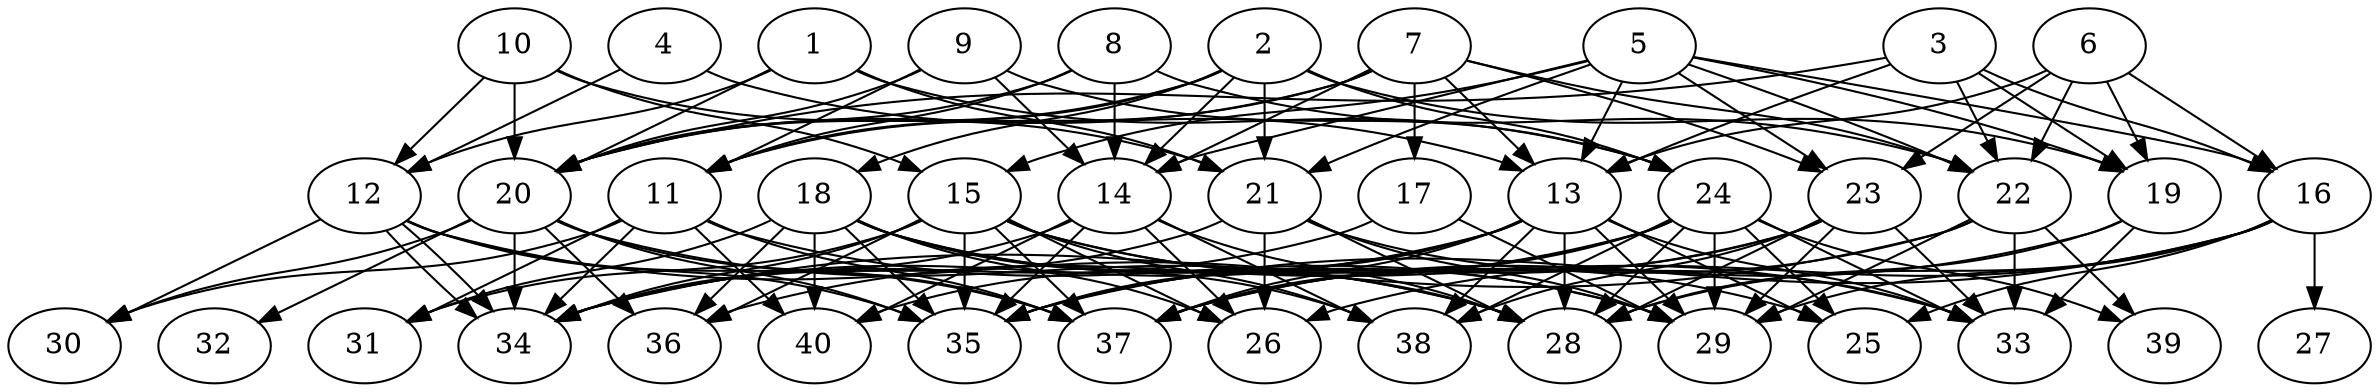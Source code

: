 // DAG (tier=3-complex, mode=data, n=40, ccr=0.512, fat=0.775, density=0.654, regular=0.331, jump=0.317, mindata=4194304, maxdata=33554432)
// DAG automatically generated by daggen at Sun Aug 24 16:33:35 2025
// /home/ermia/Project/Environments/daggen/bin/daggen --dot --ccr 0.512 --fat 0.775 --regular 0.331 --density 0.654 --jump 0.317 --mindata 4194304 --maxdata 33554432 -n 40 
digraph G {
  1 [size="28462553031924723712", alpha="0.00", expect_size="14231276515962361856"]
  1 -> 12 [size ="8972049242390528"]
  1 -> 20 [size ="8972049242390528"]
  1 -> 21 [size ="8972049242390528"]
  1 -> 24 [size ="8972049242390528"]
  2 [size="18107444992350477090816", alpha="0.18", expect_size="9053722496175238545408"]
  2 -> 11 [size ="5516472235327488"]
  2 -> 14 [size ="5516472235327488"]
  2 -> 18 [size ="5516472235327488"]
  2 -> 19 [size ="5516472235327488"]
  2 -> 20 [size ="5516472235327488"]
  2 -> 21 [size ="5516472235327488"]
  2 -> 24 [size ="5516472235327488"]
  3 [size="1478028507139251634176", alpha="0.12", expect_size="739014253569625817088"]
  3 -> 13 [size ="1038034673860608"]
  3 -> 16 [size ="1038034673860608"]
  3 -> 19 [size ="1038034673860608"]
  3 -> 20 [size ="1038034673860608"]
  3 -> 22 [size ="1038034673860608"]
  4 [size="4451336161187452416", alpha="0.13", expect_size="2225668080593726208"]
  4 -> 12 [size ="5625858618294272"]
  4 -> 13 [size ="5625858618294272"]
  5 [size="21930932822935076864000", alpha="0.04", expect_size="10965466411467538432000"]
  5 -> 13 [size ="6267986562252800"]
  5 -> 14 [size ="6267986562252800"]
  5 -> 15 [size ="6267986562252800"]
  5 -> 16 [size ="6267986562252800"]
  5 -> 19 [size ="6267986562252800"]
  5 -> 21 [size ="6267986562252800"]
  5 -> 22 [size ="6267986562252800"]
  5 -> 23 [size ="6267986562252800"]
  6 [size="71668339434611968", alpha="0.01", expect_size="35834169717305984"]
  6 -> 13 [size ="6966547046203392"]
  6 -> 16 [size ="6966547046203392"]
  6 -> 19 [size ="6966547046203392"]
  6 -> 22 [size ="6966547046203392"]
  6 -> 23 [size ="6966547046203392"]
  7 [size="2233756807933884672", alpha="0.11", expect_size="1116878403966942336"]
  7 -> 11 [size ="945569673510912"]
  7 -> 13 [size ="945569673510912"]
  7 -> 14 [size ="945569673510912"]
  7 -> 17 [size ="945569673510912"]
  7 -> 20 [size ="945569673510912"]
  7 -> 22 [size ="945569673510912"]
  7 -> 23 [size ="945569673510912"]
  8 [size="34809677138816342687744", alpha="0.19", expect_size="17404838569408171343872"]
  8 -> 11 [size ="8528840326381568"]
  8 -> 14 [size ="8528840326381568"]
  8 -> 20 [size ="8528840326381568"]
  8 -> 22 [size ="8528840326381568"]
  9 [size="10924875052566882287616", alpha="0.07", expect_size="5462437526283441143808"]
  9 -> 11 [size ="3938833649369088"]
  9 -> 14 [size ="3938833649369088"]
  9 -> 20 [size ="3938833649369088"]
  9 -> 24 [size ="3938833649369088"]
  10 [size="4416835600702605824", alpha="0.14", expect_size="2208417800351302912"]
  10 -> 12 [size ="2502216413872128"]
  10 -> 15 [size ="2502216413872128"]
  10 -> 20 [size ="2502216413872128"]
  10 -> 21 [size ="2502216413872128"]
  11 [size="19601056235535712256", alpha="0.14", expect_size="9800528117767856128"]
  11 -> 29 [size ="8303526073597952"]
  11 -> 30 [size ="8303526073597952"]
  11 -> 31 [size ="8303526073597952"]
  11 -> 34 [size ="8303526073597952"]
  11 -> 37 [size ="8303526073597952"]
  11 -> 40 [size ="8303526073597952"]
  12 [size="24455425205535940542464", alpha="0.13", expect_size="12227712602767970271232"]
  12 -> 28 [size ="6740210591203328"]
  12 -> 30 [size ="6740210591203328"]
  12 -> 34 [size ="6740210591203328"]
  12 -> 34 [size ="6740210591203328"]
  12 -> 35 [size ="6740210591203328"]
  12 -> 37 [size ="6740210591203328"]
  13 [size="11093284565209780224", alpha="0.13", expect_size="5546642282604890112"]
  13 -> 25 [size ="5838997041446912"]
  13 -> 28 [size ="5838997041446912"]
  13 -> 29 [size ="5838997041446912"]
  13 -> 33 [size ="5838997041446912"]
  13 -> 34 [size ="5838997041446912"]
  13 -> 35 [size ="5838997041446912"]
  13 -> 37 [size ="5838997041446912"]
  13 -> 38 [size ="5838997041446912"]
  13 -> 40 [size ="5838997041446912"]
  14 [size="9763197352541528522752", alpha="0.16", expect_size="4881598676270764261376"]
  14 -> 26 [size ="3654416410345472"]
  14 -> 28 [size ="3654416410345472"]
  14 -> 34 [size ="3654416410345472"]
  14 -> 35 [size ="3654416410345472"]
  14 -> 38 [size ="3654416410345472"]
  14 -> 40 [size ="3654416410345472"]
  15 [size="10264083870740232798208", alpha="0.11", expect_size="5132041935370116399104"]
  15 -> 25 [size ="3778360987615232"]
  15 -> 26 [size ="3778360987615232"]
  15 -> 31 [size ="3778360987615232"]
  15 -> 33 [size ="3778360987615232"]
  15 -> 34 [size ="3778360987615232"]
  15 -> 35 [size ="3778360987615232"]
  15 -> 36 [size ="3778360987615232"]
  15 -> 37 [size ="3778360987615232"]
  15 -> 38 [size ="3778360987615232"]
  16 [size="6608211578007194624", alpha="0.02", expect_size="3304105789003597312"]
  16 -> 25 [size ="2928081278861312"]
  16 -> 26 [size ="2928081278861312"]
  16 -> 27 [size ="2928081278861312"]
  16 -> 28 [size ="2928081278861312"]
  16 -> 29 [size ="2928081278861312"]
  16 -> 35 [size ="2928081278861312"]
  17 [size="5927245798050008064", alpha="0.00", expect_size="2963622899025004032"]
  17 -> 29 [size ="3304967276331008"]
  17 -> 34 [size ="3304967276331008"]
  18 [size="127255026086887555072", alpha="0.20", expect_size="63627513043443777536"]
  18 -> 26 [size ="202398186340352"]
  18 -> 28 [size ="202398186340352"]
  18 -> 29 [size ="202398186340352"]
  18 -> 31 [size ="202398186340352"]
  18 -> 35 [size ="202398186340352"]
  18 -> 36 [size ="202398186340352"]
  18 -> 38 [size ="202398186340352"]
  18 -> 40 [size ="202398186340352"]
  19 [size="5514342498781781557248", alpha="0.06", expect_size="2757171249390890778624"]
  19 -> 28 [size ="2497003464425472"]
  19 -> 33 [size ="2497003464425472"]
  19 -> 37 [size ="2497003464425472"]
  20 [size="233905214853126029312", alpha="0.17", expect_size="116952607426563014656"]
  20 -> 28 [size ="303703588339712"]
  20 -> 30 [size ="303703588339712"]
  20 -> 32 [size ="303703588339712"]
  20 -> 34 [size ="303703588339712"]
  20 -> 35 [size ="303703588339712"]
  20 -> 36 [size ="303703588339712"]
  20 -> 37 [size ="303703588339712"]
  21 [size="209474011270107968", alpha="0.04", expect_size="104737005635053984"]
  21 -> 26 [size ="3857100824379392"]
  21 -> 28 [size ="3857100824379392"]
  21 -> 29 [size ="3857100824379392"]
  21 -> 33 [size ="3857100824379392"]
  21 -> 34 [size ="3857100824379392"]
  22 [size="74621545027476544", alpha="0.05", expect_size="37310772513738272"]
  22 -> 29 [size ="4497974428172288"]
  22 -> 33 [size ="4497974428172288"]
  22 -> 34 [size ="4497974428172288"]
  22 -> 37 [size ="4497974428172288"]
  22 -> 39 [size ="4497974428172288"]
  23 [size="6825809046984443", alpha="0.11", expect_size="3412904523492221"]
  23 -> 28 [size ="229365019312128"]
  23 -> 29 [size ="229365019312128"]
  23 -> 33 [size ="229365019312128"]
  23 -> 35 [size ="229365019312128"]
  23 -> 37 [size ="229365019312128"]
  23 -> 38 [size ="229365019312128"]
  24 [size="9578696417398518", alpha="0.13", expect_size="4789348208699259"]
  24 -> 25 [size ="338569327542272"]
  24 -> 28 [size ="338569327542272"]
  24 -> 29 [size ="338569327542272"]
  24 -> 33 [size ="338569327542272"]
  24 -> 35 [size ="338569327542272"]
  24 -> 36 [size ="338569327542272"]
  24 -> 37 [size ="338569327542272"]
  24 -> 38 [size ="338569327542272"]
  24 -> 39 [size ="338569327542272"]
  25 [size="27011406405871205351424", alpha="0.18", expect_size="13505703202935602675712"]
  26 [size="212410262936552128", alpha="0.07", expect_size="106205131468276064"]
  27 [size="3584952013539380736", alpha="0.09", expect_size="1792476006769690368"]
  28 [size="188998988378248032", alpha="0.05", expect_size="94499494189124016"]
  29 [size="129733851024866112", alpha="0.03", expect_size="64866925512433056"]
  30 [size="258124018627213248", alpha="0.19", expect_size="129062009313606624"]
  31 [size="6646171837852332032", alpha="0.18", expect_size="3323085918926166016"]
  32 [size="9649970932339550715904", alpha="0.09", expect_size="4824985466169775357952"]
  33 [size="2772472443315437961216", alpha="0.05", expect_size="1386236221657718980608"]
  34 [size="3412444624245260800", alpha="0.18", expect_size="1706222312122630400"]
  35 [size="166566119150344160", alpha="0.10", expect_size="83283059575172080"]
  36 [size="345066964594329920", alpha="0.08", expect_size="172533482297164960"]
  37 [size="1814113111101049600", alpha="0.06", expect_size="907056555550524800"]
  38 [size="12258334087012325261312", alpha="0.10", expect_size="6129167043506162630656"]
  39 [size="1310164213139697408", alpha="0.14", expect_size="655082106569848704"]
  40 [size="513357865975597056", alpha="0.06", expect_size="256678932987798528"]
}
